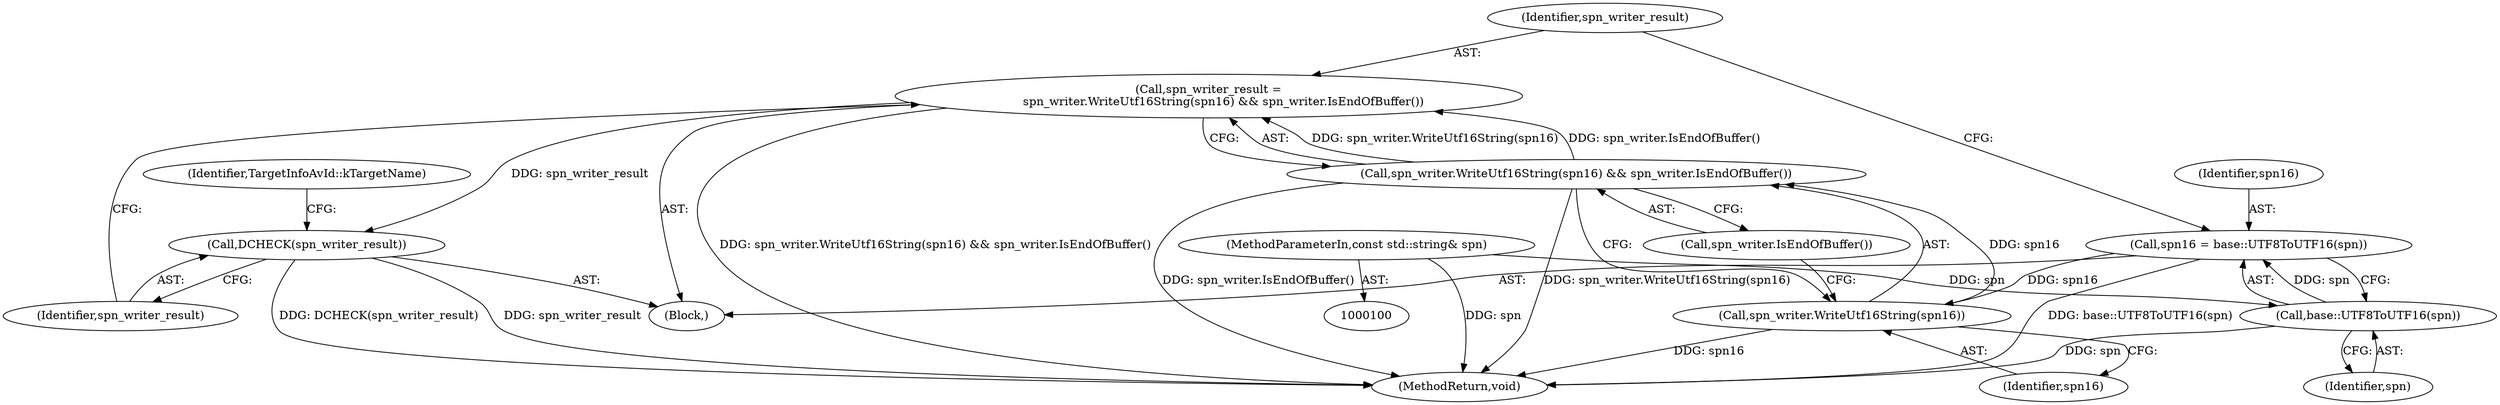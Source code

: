 digraph "0_Chrome_9cfe470d793da6e09b966d435c8fa2ba1625d5fe_2@API" {
"1000215" [label="(Call,spn_writer_result =\n        spn_writer.WriteUtf16String(spn16) && spn_writer.IsEndOfBuffer())"];
"1000217" [label="(Call,spn_writer.WriteUtf16String(spn16) && spn_writer.IsEndOfBuffer())"];
"1000218" [label="(Call,spn_writer.WriteUtf16String(spn16))"];
"1000209" [label="(Call,spn16 = base::UTF8ToUTF16(spn))"];
"1000211" [label="(Call,base::UTF8ToUTF16(spn))"];
"1000104" [label="(MethodParameterIn,const std::string& spn)"];
"1000221" [label="(Call,DCHECK(spn_writer_result))"];
"1000218" [label="(Call,spn_writer.WriteUtf16String(spn16))"];
"1000215" [label="(Call,spn_writer_result =\n        spn_writer.WriteUtf16String(spn16) && spn_writer.IsEndOfBuffer())"];
"1000211" [label="(Call,base::UTF8ToUTF16(spn))"];
"1000209" [label="(Call,spn16 = base::UTF8ToUTF16(spn))"];
"1000216" [label="(Identifier,spn_writer_result)"];
"1000212" [label="(Identifier,spn)"];
"1000220" [label="(Call,spn_writer.IsEndOfBuffer())"];
"1000224" [label="(Identifier,TargetInfoAvId::kTargetName)"];
"1000222" [label="(Identifier,spn_writer_result)"];
"1000219" [label="(Identifier,spn16)"];
"1000217" [label="(Call,spn_writer.WriteUtf16String(spn16) && spn_writer.IsEndOfBuffer())"];
"1000104" [label="(MethodParameterIn,const std::string& spn)"];
"1000210" [label="(Identifier,spn16)"];
"1000191" [label="(Block,)"];
"1000221" [label="(Call,DCHECK(spn_writer_result))"];
"1000242" [label="(MethodReturn,void)"];
"1000215" -> "1000191"  [label="AST: "];
"1000215" -> "1000217"  [label="CFG: "];
"1000216" -> "1000215"  [label="AST: "];
"1000217" -> "1000215"  [label="AST: "];
"1000222" -> "1000215"  [label="CFG: "];
"1000215" -> "1000242"  [label="DDG: spn_writer.WriteUtf16String(spn16) && spn_writer.IsEndOfBuffer()"];
"1000217" -> "1000215"  [label="DDG: spn_writer.WriteUtf16String(spn16)"];
"1000217" -> "1000215"  [label="DDG: spn_writer.IsEndOfBuffer()"];
"1000215" -> "1000221"  [label="DDG: spn_writer_result"];
"1000217" -> "1000218"  [label="CFG: "];
"1000217" -> "1000220"  [label="CFG: "];
"1000218" -> "1000217"  [label="AST: "];
"1000220" -> "1000217"  [label="AST: "];
"1000217" -> "1000242"  [label="DDG: spn_writer.WriteUtf16String(spn16)"];
"1000217" -> "1000242"  [label="DDG: spn_writer.IsEndOfBuffer()"];
"1000218" -> "1000217"  [label="DDG: spn16"];
"1000218" -> "1000219"  [label="CFG: "];
"1000219" -> "1000218"  [label="AST: "];
"1000220" -> "1000218"  [label="CFG: "];
"1000218" -> "1000242"  [label="DDG: spn16"];
"1000209" -> "1000218"  [label="DDG: spn16"];
"1000209" -> "1000191"  [label="AST: "];
"1000209" -> "1000211"  [label="CFG: "];
"1000210" -> "1000209"  [label="AST: "];
"1000211" -> "1000209"  [label="AST: "];
"1000216" -> "1000209"  [label="CFG: "];
"1000209" -> "1000242"  [label="DDG: base::UTF8ToUTF16(spn)"];
"1000211" -> "1000209"  [label="DDG: spn"];
"1000211" -> "1000212"  [label="CFG: "];
"1000212" -> "1000211"  [label="AST: "];
"1000211" -> "1000242"  [label="DDG: spn"];
"1000104" -> "1000211"  [label="DDG: spn"];
"1000104" -> "1000100"  [label="AST: "];
"1000104" -> "1000242"  [label="DDG: spn"];
"1000221" -> "1000191"  [label="AST: "];
"1000221" -> "1000222"  [label="CFG: "];
"1000222" -> "1000221"  [label="AST: "];
"1000224" -> "1000221"  [label="CFG: "];
"1000221" -> "1000242"  [label="DDG: DCHECK(spn_writer_result)"];
"1000221" -> "1000242"  [label="DDG: spn_writer_result"];
}
